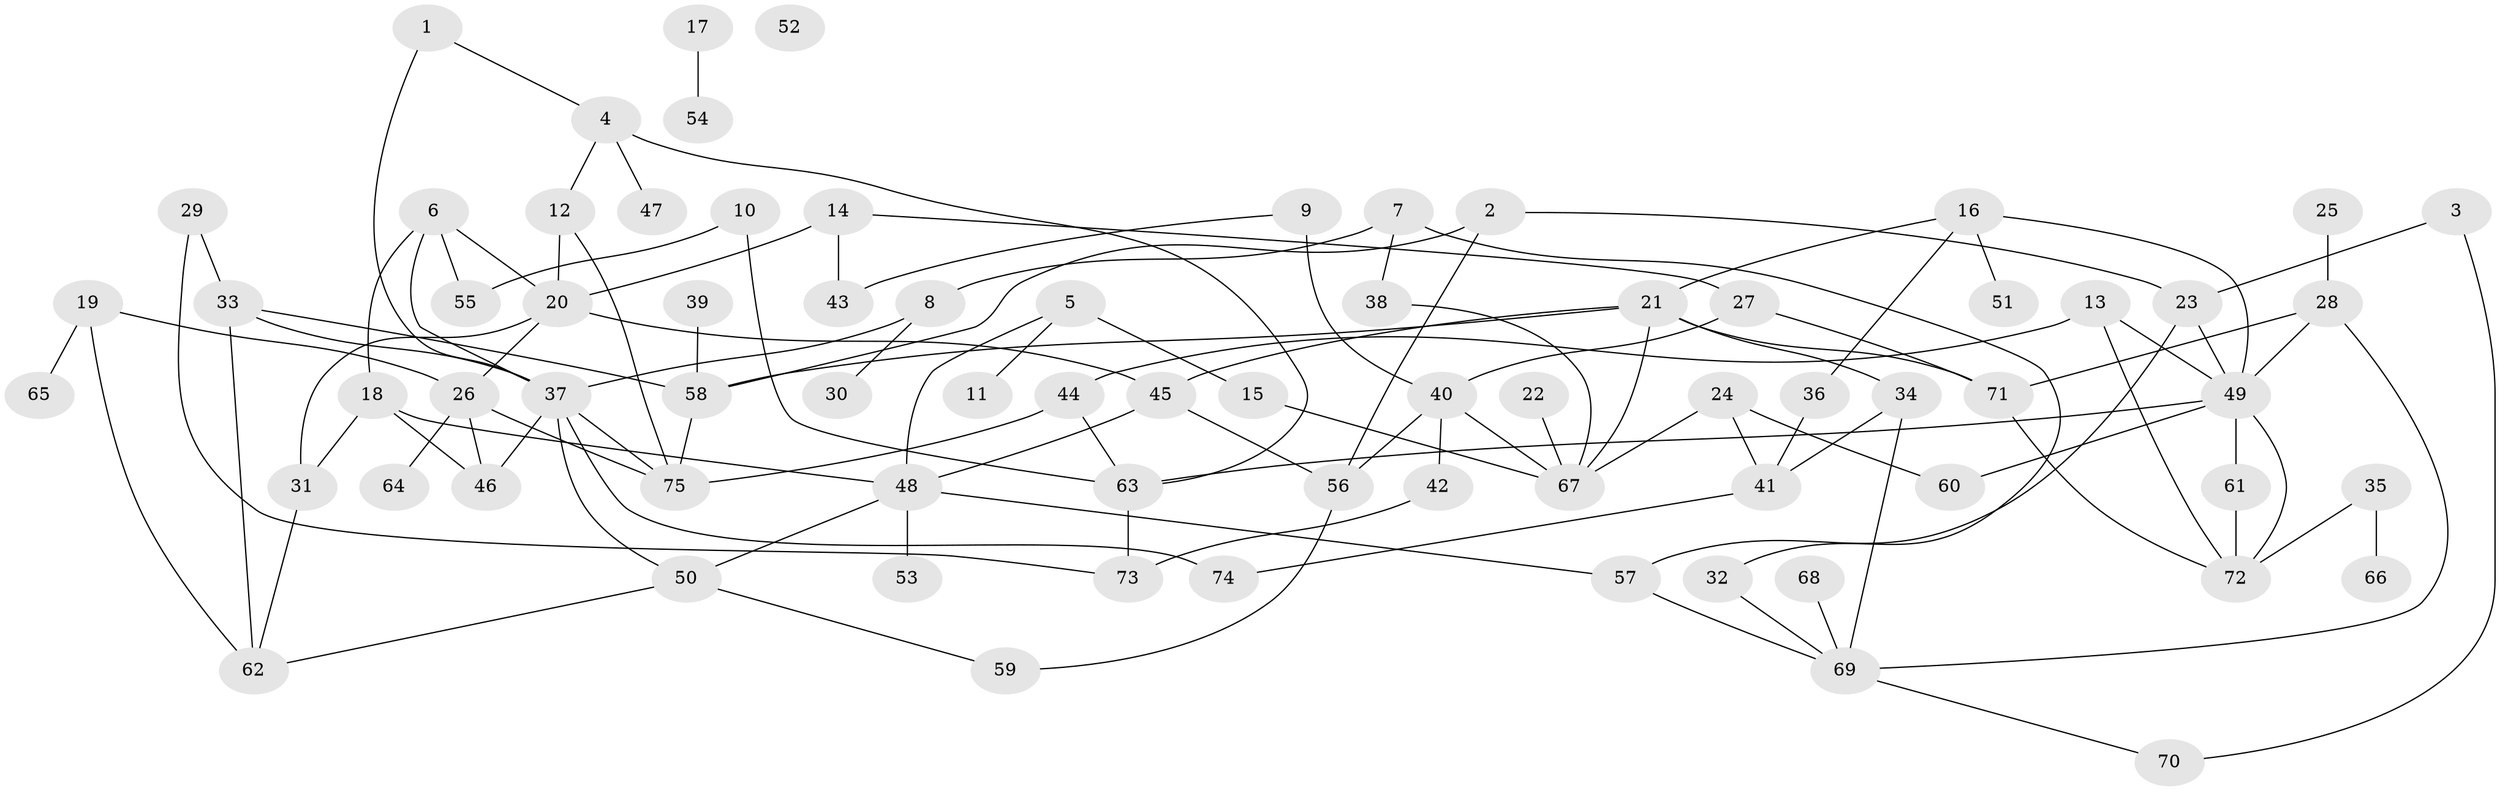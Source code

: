 // Generated by graph-tools (version 1.1) at 2025/33/03/09/25 02:33:52]
// undirected, 75 vertices, 113 edges
graph export_dot {
graph [start="1"]
  node [color=gray90,style=filled];
  1;
  2;
  3;
  4;
  5;
  6;
  7;
  8;
  9;
  10;
  11;
  12;
  13;
  14;
  15;
  16;
  17;
  18;
  19;
  20;
  21;
  22;
  23;
  24;
  25;
  26;
  27;
  28;
  29;
  30;
  31;
  32;
  33;
  34;
  35;
  36;
  37;
  38;
  39;
  40;
  41;
  42;
  43;
  44;
  45;
  46;
  47;
  48;
  49;
  50;
  51;
  52;
  53;
  54;
  55;
  56;
  57;
  58;
  59;
  60;
  61;
  62;
  63;
  64;
  65;
  66;
  67;
  68;
  69;
  70;
  71;
  72;
  73;
  74;
  75;
  1 -- 4;
  1 -- 37;
  2 -- 23;
  2 -- 56;
  2 -- 58;
  3 -- 23;
  3 -- 70;
  4 -- 12;
  4 -- 47;
  4 -- 63;
  5 -- 11;
  5 -- 15;
  5 -- 48;
  6 -- 18;
  6 -- 20;
  6 -- 37;
  6 -- 55;
  7 -- 8;
  7 -- 32;
  7 -- 38;
  8 -- 30;
  8 -- 37;
  9 -- 40;
  9 -- 43;
  10 -- 55;
  10 -- 63;
  12 -- 20;
  12 -- 75;
  13 -- 44;
  13 -- 49;
  13 -- 72;
  14 -- 20;
  14 -- 27;
  14 -- 43;
  15 -- 67;
  16 -- 21;
  16 -- 36;
  16 -- 49;
  16 -- 51;
  17 -- 54;
  18 -- 31;
  18 -- 46;
  18 -- 48;
  19 -- 26;
  19 -- 62;
  19 -- 65;
  20 -- 26;
  20 -- 31;
  20 -- 45;
  21 -- 34;
  21 -- 45;
  21 -- 58;
  21 -- 67;
  21 -- 71;
  22 -- 67;
  23 -- 49;
  23 -- 57;
  24 -- 41;
  24 -- 60;
  24 -- 67;
  25 -- 28;
  26 -- 46;
  26 -- 64;
  26 -- 75;
  27 -- 40;
  27 -- 71;
  28 -- 49;
  28 -- 69;
  28 -- 71;
  29 -- 33;
  29 -- 73;
  31 -- 62;
  32 -- 69;
  33 -- 37;
  33 -- 58;
  33 -- 62;
  34 -- 41;
  34 -- 69;
  35 -- 66;
  35 -- 72;
  36 -- 41;
  37 -- 46;
  37 -- 50;
  37 -- 74;
  37 -- 75;
  38 -- 67;
  39 -- 58;
  40 -- 42;
  40 -- 56;
  40 -- 67;
  41 -- 74;
  42 -- 73;
  44 -- 63;
  44 -- 75;
  45 -- 48;
  45 -- 56;
  48 -- 50;
  48 -- 53;
  48 -- 57;
  49 -- 60;
  49 -- 61;
  49 -- 63;
  49 -- 72;
  50 -- 59;
  50 -- 62;
  56 -- 59;
  57 -- 69;
  58 -- 75;
  61 -- 72;
  63 -- 73;
  68 -- 69;
  69 -- 70;
  71 -- 72;
}
